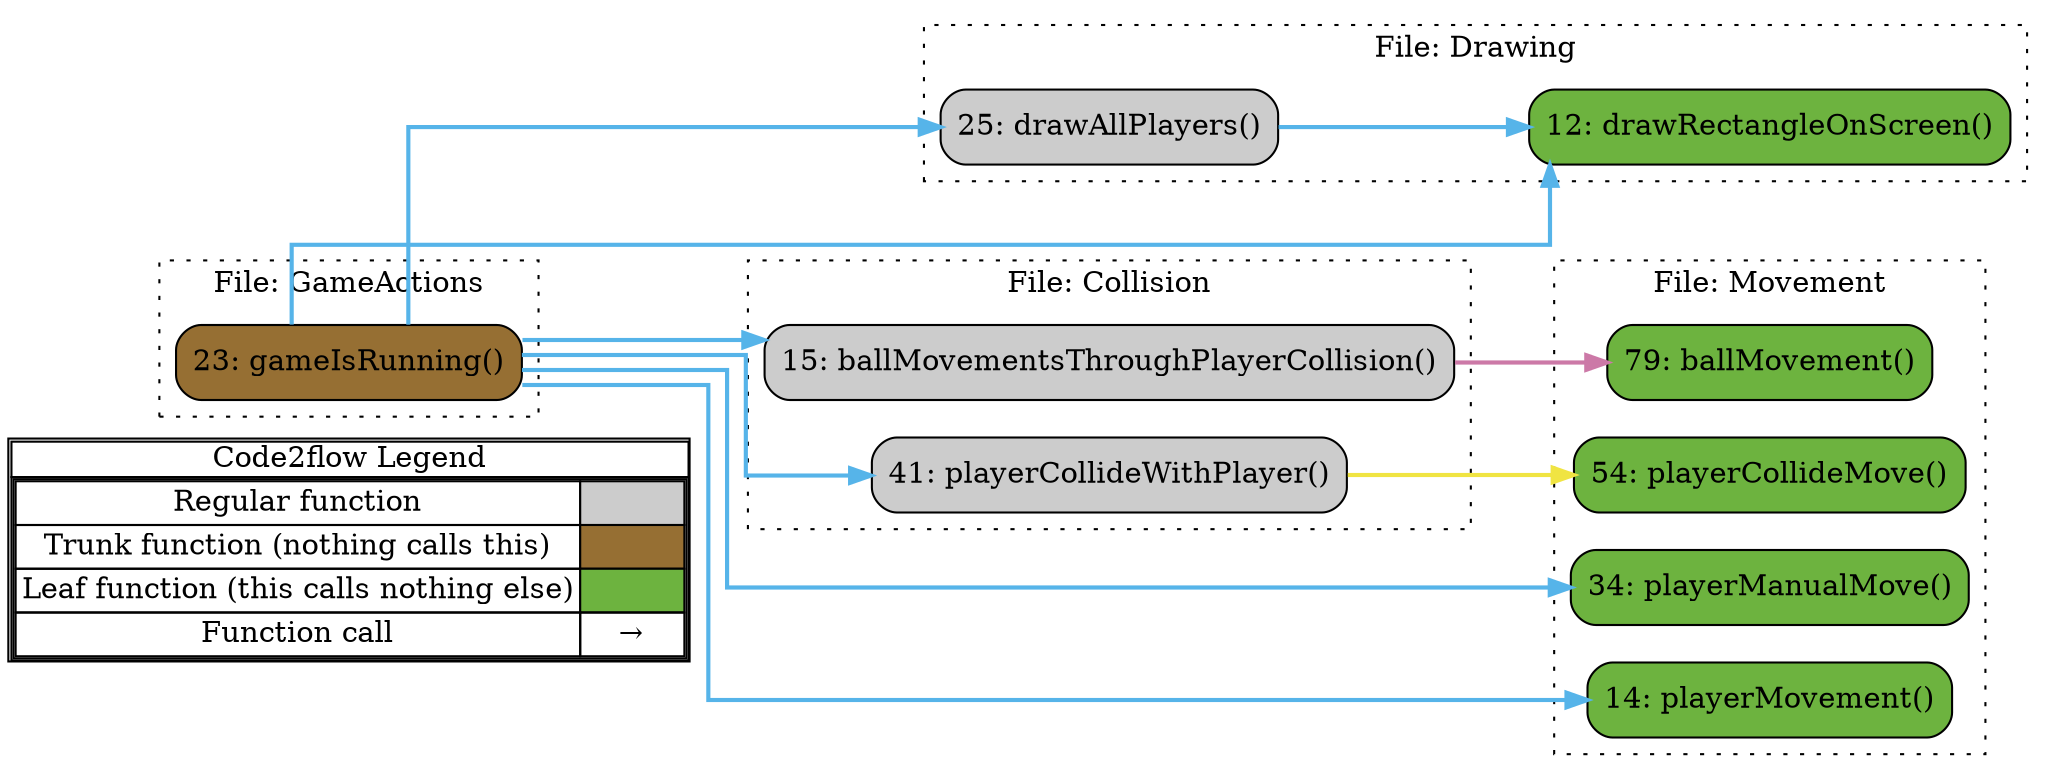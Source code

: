 digraph G {
concentrate=true;
splines="ortho";
rankdir="LR";
subgraph legend{
    rank = min;
    label = "legend";
    Legend [shape=none, margin=0, label = <
        <table cellspacing="0" cellpadding="0" border="1"><tr><td>Code2flow Legend</td></tr><tr><td>
        <table cellspacing="0">
        <tr><td>Regular function</td><td width="50px" bgcolor='#cccccc'></td></tr>
        <tr><td>Trunk function (nothing calls this)</td><td bgcolor='#966F33'></td></tr>
        <tr><td>Leaf function (this calls nothing else)</td><td bgcolor='#6db33f'></td></tr>
        <tr><td>Function call</td><td><font color='black'>&#8594;</font></td></tr>
        </table></td></tr></table>
        >];
}node_7753cfd7 [label="15: ballMovementsThroughPlayerCollision()" name="Collision::ballMovementsThroughPlayerCollision" shape="rect" style="rounded,filled" fillcolor="#cccccc" ];
node_571b1914 [label="41: playerCollideWithPlayer()" name="Collision::playerCollideWithPlayer" shape="rect" style="rounded,filled" fillcolor="#cccccc" ];
node_4634153a [label="25: drawAllPlayers()" name="Drawing::drawAllPlayers" shape="rect" style="rounded,filled" fillcolor="#cccccc" ];
node_251d76ad [label="12: drawRectangleOnScreen()" name="Drawing::drawRectangleOnScreen" shape="rect" style="rounded,filled" fillcolor="#6db33f" ];
node_8b2eae5a [label="23: gameIsRunning()" name="GameActions::gameIsRunning" shape="rect" style="rounded,filled" fillcolor="#966F33" ];
node_b1c2389f [label="79: ballMovement()" name="Movement::ballMovement" shape="rect" style="rounded,filled" fillcolor="#6db33f" ];
node_a5d3536e [label="54: playerCollideMove()" name="Movement::playerCollideMove" shape="rect" style="rounded,filled" fillcolor="#6db33f" ];
node_6d01f88f [label="34: playerManualMove()" name="Movement::playerManualMove" shape="rect" style="rounded,filled" fillcolor="#6db33f" ];
node_f282ce7e [label="14: playerMovement()" name="Movement::playerMovement" shape="rect" style="rounded,filled" fillcolor="#6db33f" ];
node_7753cfd7 -> node_b1c2389f [color="#CC79A7" penwidth="2"];
node_571b1914 -> node_a5d3536e [color="#F0E442" penwidth="2"];
node_4634153a -> node_251d76ad [color="#56B4E9" penwidth="2"];
node_8b2eae5a -> node_7753cfd7 [color="#56B4E9" penwidth="2"];
node_8b2eae5a -> node_571b1914 [color="#56B4E9" penwidth="2"];
node_8b2eae5a -> node_4634153a [color="#56B4E9" penwidth="2"];
node_8b2eae5a -> node_251d76ad [color="#56B4E9" penwidth="2"];
node_8b2eae5a -> node_6d01f88f [color="#56B4E9" penwidth="2"];
node_8b2eae5a -> node_f282ce7e [color="#56B4E9" penwidth="2"];
subgraph cluster_be63cb78 {
    node_7753cfd7 node_571b1914;
    label="File: Collision";
    name="Collision";
    style="filled";
    graph[style=dotted];
};
subgraph cluster_baa0be3a {
    node_251d76ad node_4634153a;
    label="File: Drawing";
    name="Drawing";
    style="filled";
    graph[style=dotted];
};
subgraph cluster_3f3bf210 {
    node_8b2eae5a;
    label="File: GameActions";
    name="GameActions";
    style="filled";
    graph[style=dotted];
};
subgraph cluster_7b99d7e3 {
    node_f282ce7e node_6d01f88f node_a5d3536e node_b1c2389f;
    label="File: Movement";
    name="Movement";
    style="filled";
    graph[style=dotted];
};
}
